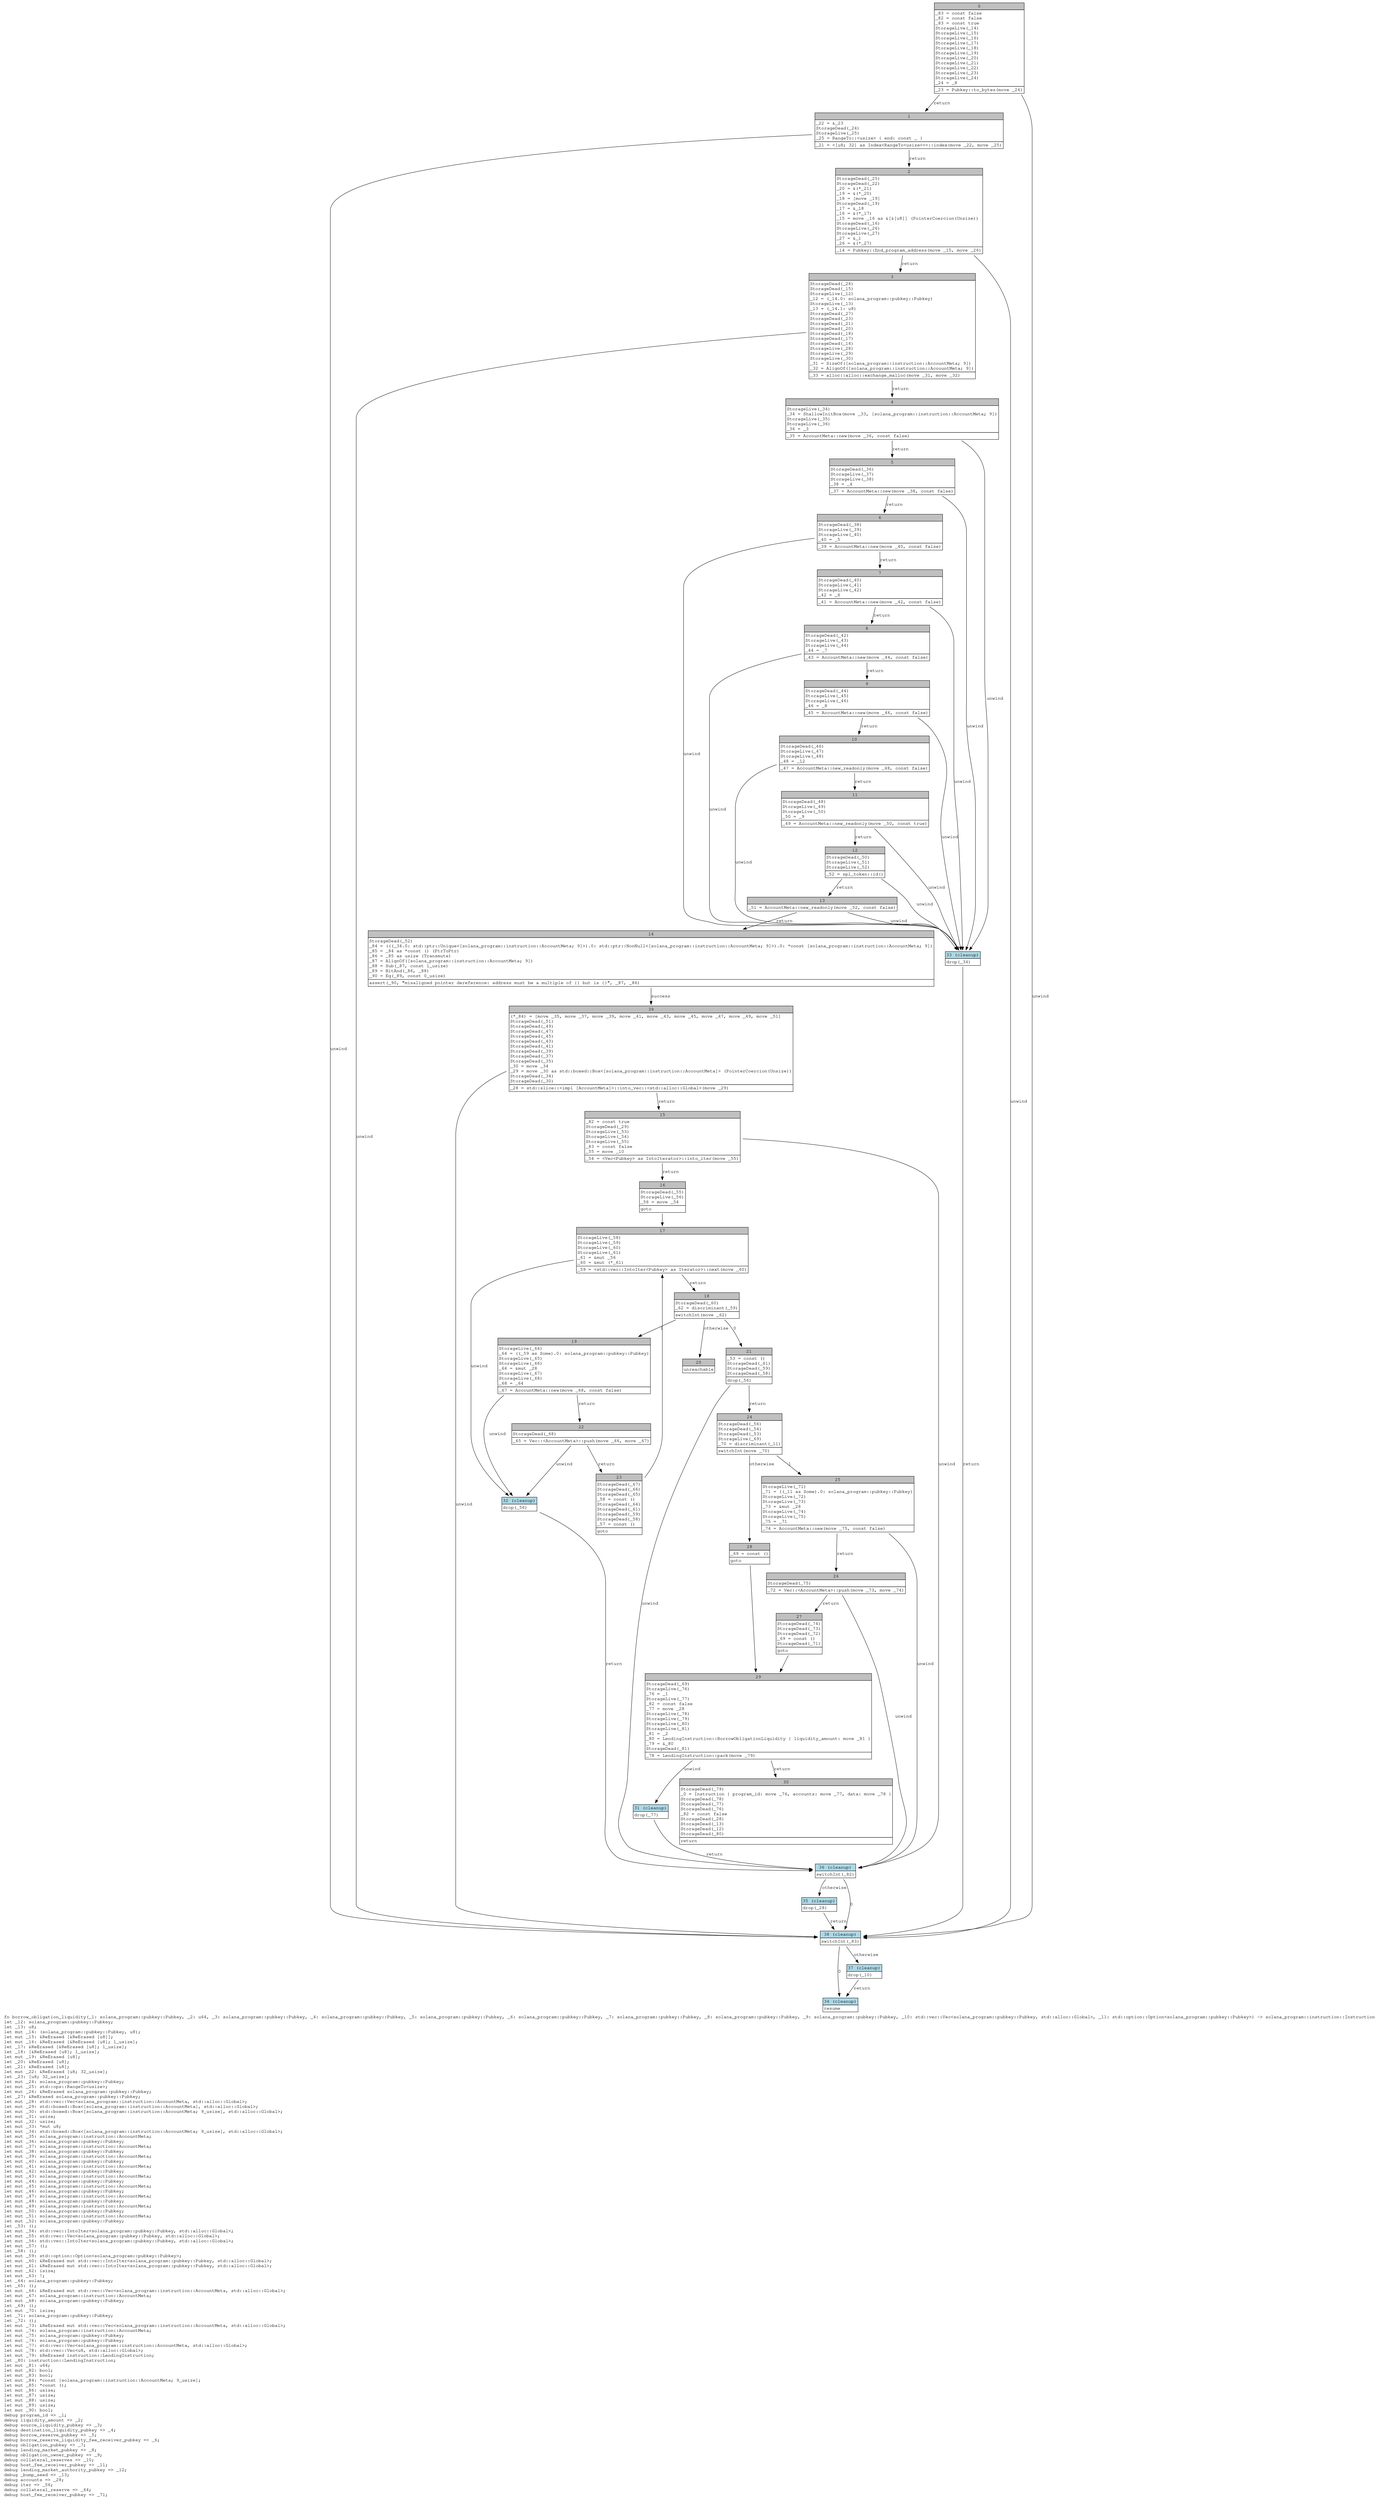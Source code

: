 digraph Mir_0_78 {
    graph [fontname="Courier, monospace"];
    node [fontname="Courier, monospace"];
    edge [fontname="Courier, monospace"];
    label=<fn borrow_obligation_liquidity(_1: solana_program::pubkey::Pubkey, _2: u64, _3: solana_program::pubkey::Pubkey, _4: solana_program::pubkey::Pubkey, _5: solana_program::pubkey::Pubkey, _6: solana_program::pubkey::Pubkey, _7: solana_program::pubkey::Pubkey, _8: solana_program::pubkey::Pubkey, _9: solana_program::pubkey::Pubkey, _10: std::vec::Vec&lt;solana_program::pubkey::Pubkey, std::alloc::Global&gt;, _11: std::option::Option&lt;solana_program::pubkey::Pubkey&gt;) -&gt; solana_program::instruction::Instruction<br align="left"/>let _12: solana_program::pubkey::Pubkey;<br align="left"/>let _13: u8;<br align="left"/>let mut _14: (solana_program::pubkey::Pubkey, u8);<br align="left"/>let mut _15: &amp;ReErased [&amp;ReErased [u8]];<br align="left"/>let mut _16: &amp;ReErased [&amp;ReErased [u8]; 1_usize];<br align="left"/>let _17: &amp;ReErased [&amp;ReErased [u8]; 1_usize];<br align="left"/>let _18: [&amp;ReErased [u8]; 1_usize];<br align="left"/>let mut _19: &amp;ReErased [u8];<br align="left"/>let _20: &amp;ReErased [u8];<br align="left"/>let _21: &amp;ReErased [u8];<br align="left"/>let mut _22: &amp;ReErased [u8; 32_usize];<br align="left"/>let _23: [u8; 32_usize];<br align="left"/>let mut _24: solana_program::pubkey::Pubkey;<br align="left"/>let mut _25: std::ops::RangeTo&lt;usize&gt;;<br align="left"/>let mut _26: &amp;ReErased solana_program::pubkey::Pubkey;<br align="left"/>let _27: &amp;ReErased solana_program::pubkey::Pubkey;<br align="left"/>let mut _28: std::vec::Vec&lt;solana_program::instruction::AccountMeta, std::alloc::Global&gt;;<br align="left"/>let mut _29: std::boxed::Box&lt;[solana_program::instruction::AccountMeta], std::alloc::Global&gt;;<br align="left"/>let mut _30: std::boxed::Box&lt;[solana_program::instruction::AccountMeta; 9_usize], std::alloc::Global&gt;;<br align="left"/>let mut _31: usize;<br align="left"/>let mut _32: usize;<br align="left"/>let mut _33: *mut u8;<br align="left"/>let mut _34: std::boxed::Box&lt;[solana_program::instruction::AccountMeta; 9_usize], std::alloc::Global&gt;;<br align="left"/>let mut _35: solana_program::instruction::AccountMeta;<br align="left"/>let mut _36: solana_program::pubkey::Pubkey;<br align="left"/>let mut _37: solana_program::instruction::AccountMeta;<br align="left"/>let mut _38: solana_program::pubkey::Pubkey;<br align="left"/>let mut _39: solana_program::instruction::AccountMeta;<br align="left"/>let mut _40: solana_program::pubkey::Pubkey;<br align="left"/>let mut _41: solana_program::instruction::AccountMeta;<br align="left"/>let mut _42: solana_program::pubkey::Pubkey;<br align="left"/>let mut _43: solana_program::instruction::AccountMeta;<br align="left"/>let mut _44: solana_program::pubkey::Pubkey;<br align="left"/>let mut _45: solana_program::instruction::AccountMeta;<br align="left"/>let mut _46: solana_program::pubkey::Pubkey;<br align="left"/>let mut _47: solana_program::instruction::AccountMeta;<br align="left"/>let mut _48: solana_program::pubkey::Pubkey;<br align="left"/>let mut _49: solana_program::instruction::AccountMeta;<br align="left"/>let mut _50: solana_program::pubkey::Pubkey;<br align="left"/>let mut _51: solana_program::instruction::AccountMeta;<br align="left"/>let mut _52: solana_program::pubkey::Pubkey;<br align="left"/>let _53: ();<br align="left"/>let mut _54: std::vec::IntoIter&lt;solana_program::pubkey::Pubkey, std::alloc::Global&gt;;<br align="left"/>let mut _55: std::vec::Vec&lt;solana_program::pubkey::Pubkey, std::alloc::Global&gt;;<br align="left"/>let mut _56: std::vec::IntoIter&lt;solana_program::pubkey::Pubkey, std::alloc::Global&gt;;<br align="left"/>let mut _57: ();<br align="left"/>let _58: ();<br align="left"/>let mut _59: std::option::Option&lt;solana_program::pubkey::Pubkey&gt;;<br align="left"/>let mut _60: &amp;ReErased mut std::vec::IntoIter&lt;solana_program::pubkey::Pubkey, std::alloc::Global&gt;;<br align="left"/>let mut _61: &amp;ReErased mut std::vec::IntoIter&lt;solana_program::pubkey::Pubkey, std::alloc::Global&gt;;<br align="left"/>let mut _62: isize;<br align="left"/>let mut _63: !;<br align="left"/>let _64: solana_program::pubkey::Pubkey;<br align="left"/>let _65: ();<br align="left"/>let mut _66: &amp;ReErased mut std::vec::Vec&lt;solana_program::instruction::AccountMeta, std::alloc::Global&gt;;<br align="left"/>let mut _67: solana_program::instruction::AccountMeta;<br align="left"/>let mut _68: solana_program::pubkey::Pubkey;<br align="left"/>let _69: ();<br align="left"/>let mut _70: isize;<br align="left"/>let _71: solana_program::pubkey::Pubkey;<br align="left"/>let _72: ();<br align="left"/>let mut _73: &amp;ReErased mut std::vec::Vec&lt;solana_program::instruction::AccountMeta, std::alloc::Global&gt;;<br align="left"/>let mut _74: solana_program::instruction::AccountMeta;<br align="left"/>let mut _75: solana_program::pubkey::Pubkey;<br align="left"/>let mut _76: solana_program::pubkey::Pubkey;<br align="left"/>let mut _77: std::vec::Vec&lt;solana_program::instruction::AccountMeta, std::alloc::Global&gt;;<br align="left"/>let mut _78: std::vec::Vec&lt;u8, std::alloc::Global&gt;;<br align="left"/>let mut _79: &amp;ReErased instruction::LendingInstruction;<br align="left"/>let _80: instruction::LendingInstruction;<br align="left"/>let mut _81: u64;<br align="left"/>let mut _82: bool;<br align="left"/>let mut _83: bool;<br align="left"/>let mut _84: *const [solana_program::instruction::AccountMeta; 9_usize];<br align="left"/>let mut _85: *const ();<br align="left"/>let mut _86: usize;<br align="left"/>let mut _87: usize;<br align="left"/>let mut _88: usize;<br align="left"/>let mut _89: usize;<br align="left"/>let mut _90: bool;<br align="left"/>debug program_id =&gt; _1;<br align="left"/>debug liquidity_amount =&gt; _2;<br align="left"/>debug source_liquidity_pubkey =&gt; _3;<br align="left"/>debug destination_liquidity_pubkey =&gt; _4;<br align="left"/>debug borrow_reserve_pubkey =&gt; _5;<br align="left"/>debug borrow_reserve_liquidity_fee_receiver_pubkey =&gt; _6;<br align="left"/>debug obligation_pubkey =&gt; _7;<br align="left"/>debug lending_market_pubkey =&gt; _8;<br align="left"/>debug obligation_owner_pubkey =&gt; _9;<br align="left"/>debug collateral_reserves =&gt; _10;<br align="left"/>debug host_fee_receiver_pubkey =&gt; _11;<br align="left"/>debug lending_market_authority_pubkey =&gt; _12;<br align="left"/>debug _bump_seed =&gt; _13;<br align="left"/>debug accounts =&gt; _28;<br align="left"/>debug iter =&gt; _56;<br align="left"/>debug collateral_reserve =&gt; _64;<br align="left"/>debug host_fee_receiver_pubkey =&gt; _71;<br align="left"/>>;
    bb0__0_78 [shape="none", label=<<table border="0" cellborder="1" cellspacing="0"><tr><td bgcolor="gray" align="center" colspan="1">0</td></tr><tr><td align="left" balign="left">_83 = const false<br/>_82 = const false<br/>_83 = const true<br/>StorageLive(_14)<br/>StorageLive(_15)<br/>StorageLive(_16)<br/>StorageLive(_17)<br/>StorageLive(_18)<br/>StorageLive(_19)<br/>StorageLive(_20)<br/>StorageLive(_21)<br/>StorageLive(_22)<br/>StorageLive(_23)<br/>StorageLive(_24)<br/>_24 = _8<br/></td></tr><tr><td align="left">_23 = Pubkey::to_bytes(move _24)</td></tr></table>>];
    bb1__0_78 [shape="none", label=<<table border="0" cellborder="1" cellspacing="0"><tr><td bgcolor="gray" align="center" colspan="1">1</td></tr><tr><td align="left" balign="left">_22 = &amp;_23<br/>StorageDead(_24)<br/>StorageLive(_25)<br/>_25 = RangeTo::&lt;usize&gt; { end: const _ }<br/></td></tr><tr><td align="left">_21 = &lt;[u8; 32] as Index&lt;RangeTo&lt;usize&gt;&gt;&gt;::index(move _22, move _25)</td></tr></table>>];
    bb2__0_78 [shape="none", label=<<table border="0" cellborder="1" cellspacing="0"><tr><td bgcolor="gray" align="center" colspan="1">2</td></tr><tr><td align="left" balign="left">StorageDead(_25)<br/>StorageDead(_22)<br/>_20 = &amp;(*_21)<br/>_19 = &amp;(*_20)<br/>_18 = [move _19]<br/>StorageDead(_19)<br/>_17 = &amp;_18<br/>_16 = &amp;(*_17)<br/>_15 = move _16 as &amp;[&amp;[u8]] (PointerCoercion(Unsize))<br/>StorageDead(_16)<br/>StorageLive(_26)<br/>StorageLive(_27)<br/>_27 = &amp;_1<br/>_26 = &amp;(*_27)<br/></td></tr><tr><td align="left">_14 = Pubkey::find_program_address(move _15, move _26)</td></tr></table>>];
    bb3__0_78 [shape="none", label=<<table border="0" cellborder="1" cellspacing="0"><tr><td bgcolor="gray" align="center" colspan="1">3</td></tr><tr><td align="left" balign="left">StorageDead(_26)<br/>StorageDead(_15)<br/>StorageLive(_12)<br/>_12 = (_14.0: solana_program::pubkey::Pubkey)<br/>StorageLive(_13)<br/>_13 = (_14.1: u8)<br/>StorageDead(_27)<br/>StorageDead(_23)<br/>StorageDead(_21)<br/>StorageDead(_20)<br/>StorageDead(_18)<br/>StorageDead(_17)<br/>StorageDead(_14)<br/>StorageLive(_28)<br/>StorageLive(_29)<br/>StorageLive(_30)<br/>_31 = SizeOf([solana_program::instruction::AccountMeta; 9])<br/>_32 = AlignOf([solana_program::instruction::AccountMeta; 9])<br/></td></tr><tr><td align="left">_33 = alloc::alloc::exchange_malloc(move _31, move _32)</td></tr></table>>];
    bb4__0_78 [shape="none", label=<<table border="0" cellborder="1" cellspacing="0"><tr><td bgcolor="gray" align="center" colspan="1">4</td></tr><tr><td align="left" balign="left">StorageLive(_34)<br/>_34 = ShallowInitBox(move _33, [solana_program::instruction::AccountMeta; 9])<br/>StorageLive(_35)<br/>StorageLive(_36)<br/>_36 = _3<br/></td></tr><tr><td align="left">_35 = AccountMeta::new(move _36, const false)</td></tr></table>>];
    bb5__0_78 [shape="none", label=<<table border="0" cellborder="1" cellspacing="0"><tr><td bgcolor="gray" align="center" colspan="1">5</td></tr><tr><td align="left" balign="left">StorageDead(_36)<br/>StorageLive(_37)<br/>StorageLive(_38)<br/>_38 = _4<br/></td></tr><tr><td align="left">_37 = AccountMeta::new(move _38, const false)</td></tr></table>>];
    bb6__0_78 [shape="none", label=<<table border="0" cellborder="1" cellspacing="0"><tr><td bgcolor="gray" align="center" colspan="1">6</td></tr><tr><td align="left" balign="left">StorageDead(_38)<br/>StorageLive(_39)<br/>StorageLive(_40)<br/>_40 = _5<br/></td></tr><tr><td align="left">_39 = AccountMeta::new(move _40, const false)</td></tr></table>>];
    bb7__0_78 [shape="none", label=<<table border="0" cellborder="1" cellspacing="0"><tr><td bgcolor="gray" align="center" colspan="1">7</td></tr><tr><td align="left" balign="left">StorageDead(_40)<br/>StorageLive(_41)<br/>StorageLive(_42)<br/>_42 = _6<br/></td></tr><tr><td align="left">_41 = AccountMeta::new(move _42, const false)</td></tr></table>>];
    bb8__0_78 [shape="none", label=<<table border="0" cellborder="1" cellspacing="0"><tr><td bgcolor="gray" align="center" colspan="1">8</td></tr><tr><td align="left" balign="left">StorageDead(_42)<br/>StorageLive(_43)<br/>StorageLive(_44)<br/>_44 = _7<br/></td></tr><tr><td align="left">_43 = AccountMeta::new(move _44, const false)</td></tr></table>>];
    bb9__0_78 [shape="none", label=<<table border="0" cellborder="1" cellspacing="0"><tr><td bgcolor="gray" align="center" colspan="1">9</td></tr><tr><td align="left" balign="left">StorageDead(_44)<br/>StorageLive(_45)<br/>StorageLive(_46)<br/>_46 = _8<br/></td></tr><tr><td align="left">_45 = AccountMeta::new(move _46, const false)</td></tr></table>>];
    bb10__0_78 [shape="none", label=<<table border="0" cellborder="1" cellspacing="0"><tr><td bgcolor="gray" align="center" colspan="1">10</td></tr><tr><td align="left" balign="left">StorageDead(_46)<br/>StorageLive(_47)<br/>StorageLive(_48)<br/>_48 = _12<br/></td></tr><tr><td align="left">_47 = AccountMeta::new_readonly(move _48, const false)</td></tr></table>>];
    bb11__0_78 [shape="none", label=<<table border="0" cellborder="1" cellspacing="0"><tr><td bgcolor="gray" align="center" colspan="1">11</td></tr><tr><td align="left" balign="left">StorageDead(_48)<br/>StorageLive(_49)<br/>StorageLive(_50)<br/>_50 = _9<br/></td></tr><tr><td align="left">_49 = AccountMeta::new_readonly(move _50, const true)</td></tr></table>>];
    bb12__0_78 [shape="none", label=<<table border="0" cellborder="1" cellspacing="0"><tr><td bgcolor="gray" align="center" colspan="1">12</td></tr><tr><td align="left" balign="left">StorageDead(_50)<br/>StorageLive(_51)<br/>StorageLive(_52)<br/></td></tr><tr><td align="left">_52 = spl_token::id()</td></tr></table>>];
    bb13__0_78 [shape="none", label=<<table border="0" cellborder="1" cellspacing="0"><tr><td bgcolor="gray" align="center" colspan="1">13</td></tr><tr><td align="left">_51 = AccountMeta::new_readonly(move _52, const false)</td></tr></table>>];
    bb14__0_78 [shape="none", label=<<table border="0" cellborder="1" cellspacing="0"><tr><td bgcolor="gray" align="center" colspan="1">14</td></tr><tr><td align="left" balign="left">StorageDead(_52)<br/>_84 = (((_34.0: std::ptr::Unique&lt;[solana_program::instruction::AccountMeta; 9]&gt;).0: std::ptr::NonNull&lt;[solana_program::instruction::AccountMeta; 9]&gt;).0: *const [solana_program::instruction::AccountMeta; 9])<br/>_85 = _84 as *const () (PtrToPtr)<br/>_86 = _85 as usize (Transmute)<br/>_87 = AlignOf([solana_program::instruction::AccountMeta; 9])<br/>_88 = Sub(_87, const 1_usize)<br/>_89 = BitAnd(_86, _88)<br/>_90 = Eq(_89, const 0_usize)<br/></td></tr><tr><td align="left">assert(_90, &quot;misaligned pointer dereference: address must be a multiple of {} but is {}&quot;, _87, _86)</td></tr></table>>];
    bb15__0_78 [shape="none", label=<<table border="0" cellborder="1" cellspacing="0"><tr><td bgcolor="gray" align="center" colspan="1">15</td></tr><tr><td align="left" balign="left">_82 = const true<br/>StorageDead(_29)<br/>StorageLive(_53)<br/>StorageLive(_54)<br/>StorageLive(_55)<br/>_83 = const false<br/>_55 = move _10<br/></td></tr><tr><td align="left">_54 = &lt;Vec&lt;Pubkey&gt; as IntoIterator&gt;::into_iter(move _55)</td></tr></table>>];
    bb16__0_78 [shape="none", label=<<table border="0" cellborder="1" cellspacing="0"><tr><td bgcolor="gray" align="center" colspan="1">16</td></tr><tr><td align="left" balign="left">StorageDead(_55)<br/>StorageLive(_56)<br/>_56 = move _54<br/></td></tr><tr><td align="left">goto</td></tr></table>>];
    bb17__0_78 [shape="none", label=<<table border="0" cellborder="1" cellspacing="0"><tr><td bgcolor="gray" align="center" colspan="1">17</td></tr><tr><td align="left" balign="left">StorageLive(_58)<br/>StorageLive(_59)<br/>StorageLive(_60)<br/>StorageLive(_61)<br/>_61 = &amp;mut _56<br/>_60 = &amp;mut (*_61)<br/></td></tr><tr><td align="left">_59 = &lt;std::vec::IntoIter&lt;Pubkey&gt; as Iterator&gt;::next(move _60)</td></tr></table>>];
    bb18__0_78 [shape="none", label=<<table border="0" cellborder="1" cellspacing="0"><tr><td bgcolor="gray" align="center" colspan="1">18</td></tr><tr><td align="left" balign="left">StorageDead(_60)<br/>_62 = discriminant(_59)<br/></td></tr><tr><td align="left">switchInt(move _62)</td></tr></table>>];
    bb19__0_78 [shape="none", label=<<table border="0" cellborder="1" cellspacing="0"><tr><td bgcolor="gray" align="center" colspan="1">19</td></tr><tr><td align="left" balign="left">StorageLive(_64)<br/>_64 = ((_59 as Some).0: solana_program::pubkey::Pubkey)<br/>StorageLive(_65)<br/>StorageLive(_66)<br/>_66 = &amp;mut _28<br/>StorageLive(_67)<br/>StorageLive(_68)<br/>_68 = _64<br/></td></tr><tr><td align="left">_67 = AccountMeta::new(move _68, const false)</td></tr></table>>];
    bb20__0_78 [shape="none", label=<<table border="0" cellborder="1" cellspacing="0"><tr><td bgcolor="gray" align="center" colspan="1">20</td></tr><tr><td align="left">unreachable</td></tr></table>>];
    bb21__0_78 [shape="none", label=<<table border="0" cellborder="1" cellspacing="0"><tr><td bgcolor="gray" align="center" colspan="1">21</td></tr><tr><td align="left" balign="left">_53 = const ()<br/>StorageDead(_61)<br/>StorageDead(_59)<br/>StorageDead(_58)<br/></td></tr><tr><td align="left">drop(_56)</td></tr></table>>];
    bb22__0_78 [shape="none", label=<<table border="0" cellborder="1" cellspacing="0"><tr><td bgcolor="gray" align="center" colspan="1">22</td></tr><tr><td align="left" balign="left">StorageDead(_68)<br/></td></tr><tr><td align="left">_65 = Vec::&lt;AccountMeta&gt;::push(move _66, move _67)</td></tr></table>>];
    bb23__0_78 [shape="none", label=<<table border="0" cellborder="1" cellspacing="0"><tr><td bgcolor="gray" align="center" colspan="1">23</td></tr><tr><td align="left" balign="left">StorageDead(_67)<br/>StorageDead(_66)<br/>StorageDead(_65)<br/>_58 = const ()<br/>StorageDead(_64)<br/>StorageDead(_61)<br/>StorageDead(_59)<br/>StorageDead(_58)<br/>_57 = const ()<br/></td></tr><tr><td align="left">goto</td></tr></table>>];
    bb24__0_78 [shape="none", label=<<table border="0" cellborder="1" cellspacing="0"><tr><td bgcolor="gray" align="center" colspan="1">24</td></tr><tr><td align="left" balign="left">StorageDead(_56)<br/>StorageDead(_54)<br/>StorageDead(_53)<br/>StorageLive(_69)<br/>_70 = discriminant(_11)<br/></td></tr><tr><td align="left">switchInt(move _70)</td></tr></table>>];
    bb25__0_78 [shape="none", label=<<table border="0" cellborder="1" cellspacing="0"><tr><td bgcolor="gray" align="center" colspan="1">25</td></tr><tr><td align="left" balign="left">StorageLive(_71)<br/>_71 = ((_11 as Some).0: solana_program::pubkey::Pubkey)<br/>StorageLive(_72)<br/>StorageLive(_73)<br/>_73 = &amp;mut _28<br/>StorageLive(_74)<br/>StorageLive(_75)<br/>_75 = _71<br/></td></tr><tr><td align="left">_74 = AccountMeta::new(move _75, const false)</td></tr></table>>];
    bb26__0_78 [shape="none", label=<<table border="0" cellborder="1" cellspacing="0"><tr><td bgcolor="gray" align="center" colspan="1">26</td></tr><tr><td align="left" balign="left">StorageDead(_75)<br/></td></tr><tr><td align="left">_72 = Vec::&lt;AccountMeta&gt;::push(move _73, move _74)</td></tr></table>>];
    bb27__0_78 [shape="none", label=<<table border="0" cellborder="1" cellspacing="0"><tr><td bgcolor="gray" align="center" colspan="1">27</td></tr><tr><td align="left" balign="left">StorageDead(_74)<br/>StorageDead(_73)<br/>StorageDead(_72)<br/>_69 = const ()<br/>StorageDead(_71)<br/></td></tr><tr><td align="left">goto</td></tr></table>>];
    bb28__0_78 [shape="none", label=<<table border="0" cellborder="1" cellspacing="0"><tr><td bgcolor="gray" align="center" colspan="1">28</td></tr><tr><td align="left" balign="left">_69 = const ()<br/></td></tr><tr><td align="left">goto</td></tr></table>>];
    bb29__0_78 [shape="none", label=<<table border="0" cellborder="1" cellspacing="0"><tr><td bgcolor="gray" align="center" colspan="1">29</td></tr><tr><td align="left" balign="left">StorageDead(_69)<br/>StorageLive(_76)<br/>_76 = _1<br/>StorageLive(_77)<br/>_82 = const false<br/>_77 = move _28<br/>StorageLive(_78)<br/>StorageLive(_79)<br/>StorageLive(_80)<br/>StorageLive(_81)<br/>_81 = _2<br/>_80 = LendingInstruction::BorrowObligationLiquidity { liquidity_amount: move _81 }<br/>_79 = &amp;_80<br/>StorageDead(_81)<br/></td></tr><tr><td align="left">_78 = LendingInstruction::pack(move _79)</td></tr></table>>];
    bb30__0_78 [shape="none", label=<<table border="0" cellborder="1" cellspacing="0"><tr><td bgcolor="gray" align="center" colspan="1">30</td></tr><tr><td align="left" balign="left">StorageDead(_79)<br/>_0 = Instruction { program_id: move _76, accounts: move _77, data: move _78 }<br/>StorageDead(_78)<br/>StorageDead(_77)<br/>StorageDead(_76)<br/>_82 = const false<br/>StorageDead(_28)<br/>StorageDead(_13)<br/>StorageDead(_12)<br/>StorageDead(_80)<br/></td></tr><tr><td align="left">return</td></tr></table>>];
    bb31__0_78 [shape="none", label=<<table border="0" cellborder="1" cellspacing="0"><tr><td bgcolor="lightblue" align="center" colspan="1">31 (cleanup)</td></tr><tr><td align="left">drop(_77)</td></tr></table>>];
    bb32__0_78 [shape="none", label=<<table border="0" cellborder="1" cellspacing="0"><tr><td bgcolor="lightblue" align="center" colspan="1">32 (cleanup)</td></tr><tr><td align="left">drop(_56)</td></tr></table>>];
    bb33__0_78 [shape="none", label=<<table border="0" cellborder="1" cellspacing="0"><tr><td bgcolor="lightblue" align="center" colspan="1">33 (cleanup)</td></tr><tr><td align="left">drop(_34)</td></tr></table>>];
    bb34__0_78 [shape="none", label=<<table border="0" cellborder="1" cellspacing="0"><tr><td bgcolor="lightblue" align="center" colspan="1">34 (cleanup)</td></tr><tr><td align="left">resume</td></tr></table>>];
    bb35__0_78 [shape="none", label=<<table border="0" cellborder="1" cellspacing="0"><tr><td bgcolor="lightblue" align="center" colspan="1">35 (cleanup)</td></tr><tr><td align="left">drop(_28)</td></tr></table>>];
    bb36__0_78 [shape="none", label=<<table border="0" cellborder="1" cellspacing="0"><tr><td bgcolor="lightblue" align="center" colspan="1">36 (cleanup)</td></tr><tr><td align="left">switchInt(_82)</td></tr></table>>];
    bb37__0_78 [shape="none", label=<<table border="0" cellborder="1" cellspacing="0"><tr><td bgcolor="lightblue" align="center" colspan="1">37 (cleanup)</td></tr><tr><td align="left">drop(_10)</td></tr></table>>];
    bb38__0_78 [shape="none", label=<<table border="0" cellborder="1" cellspacing="0"><tr><td bgcolor="lightblue" align="center" colspan="1">38 (cleanup)</td></tr><tr><td align="left">switchInt(_83)</td></tr></table>>];
    bb39__0_78 [shape="none", label=<<table border="0" cellborder="1" cellspacing="0"><tr><td bgcolor="gray" align="center" colspan="1">39</td></tr><tr><td align="left" balign="left">(*_84) = [move _35, move _37, move _39, move _41, move _43, move _45, move _47, move _49, move _51]<br/>StorageDead(_51)<br/>StorageDead(_49)<br/>StorageDead(_47)<br/>StorageDead(_45)<br/>StorageDead(_43)<br/>StorageDead(_41)<br/>StorageDead(_39)<br/>StorageDead(_37)<br/>StorageDead(_35)<br/>_30 = move _34<br/>_29 = move _30 as std::boxed::Box&lt;[solana_program::instruction::AccountMeta]&gt; (PointerCoercion(Unsize))<br/>StorageDead(_34)<br/>StorageDead(_30)<br/></td></tr><tr><td align="left">_28 = std::slice::&lt;impl [AccountMeta]&gt;::into_vec::&lt;std::alloc::Global&gt;(move _29)</td></tr></table>>];
    bb0__0_78 -> bb1__0_78 [label="return"];
    bb0__0_78 -> bb38__0_78 [label="unwind"];
    bb1__0_78 -> bb2__0_78 [label="return"];
    bb1__0_78 -> bb38__0_78 [label="unwind"];
    bb2__0_78 -> bb3__0_78 [label="return"];
    bb2__0_78 -> bb38__0_78 [label="unwind"];
    bb3__0_78 -> bb4__0_78 [label="return"];
    bb3__0_78 -> bb38__0_78 [label="unwind"];
    bb4__0_78 -> bb5__0_78 [label="return"];
    bb4__0_78 -> bb33__0_78 [label="unwind"];
    bb5__0_78 -> bb6__0_78 [label="return"];
    bb5__0_78 -> bb33__0_78 [label="unwind"];
    bb6__0_78 -> bb7__0_78 [label="return"];
    bb6__0_78 -> bb33__0_78 [label="unwind"];
    bb7__0_78 -> bb8__0_78 [label="return"];
    bb7__0_78 -> bb33__0_78 [label="unwind"];
    bb8__0_78 -> bb9__0_78 [label="return"];
    bb8__0_78 -> bb33__0_78 [label="unwind"];
    bb9__0_78 -> bb10__0_78 [label="return"];
    bb9__0_78 -> bb33__0_78 [label="unwind"];
    bb10__0_78 -> bb11__0_78 [label="return"];
    bb10__0_78 -> bb33__0_78 [label="unwind"];
    bb11__0_78 -> bb12__0_78 [label="return"];
    bb11__0_78 -> bb33__0_78 [label="unwind"];
    bb12__0_78 -> bb13__0_78 [label="return"];
    bb12__0_78 -> bb33__0_78 [label="unwind"];
    bb13__0_78 -> bb14__0_78 [label="return"];
    bb13__0_78 -> bb33__0_78 [label="unwind"];
    bb14__0_78 -> bb39__0_78 [label="success"];
    bb15__0_78 -> bb16__0_78 [label="return"];
    bb15__0_78 -> bb36__0_78 [label="unwind"];
    bb16__0_78 -> bb17__0_78 [label=""];
    bb17__0_78 -> bb18__0_78 [label="return"];
    bb17__0_78 -> bb32__0_78 [label="unwind"];
    bb18__0_78 -> bb21__0_78 [label="0"];
    bb18__0_78 -> bb19__0_78 [label="1"];
    bb18__0_78 -> bb20__0_78 [label="otherwise"];
    bb19__0_78 -> bb22__0_78 [label="return"];
    bb19__0_78 -> bb32__0_78 [label="unwind"];
    bb21__0_78 -> bb24__0_78 [label="return"];
    bb21__0_78 -> bb36__0_78 [label="unwind"];
    bb22__0_78 -> bb23__0_78 [label="return"];
    bb22__0_78 -> bb32__0_78 [label="unwind"];
    bb23__0_78 -> bb17__0_78 [label=""];
    bb24__0_78 -> bb25__0_78 [label="1"];
    bb24__0_78 -> bb28__0_78 [label="otherwise"];
    bb25__0_78 -> bb26__0_78 [label="return"];
    bb25__0_78 -> bb36__0_78 [label="unwind"];
    bb26__0_78 -> bb27__0_78 [label="return"];
    bb26__0_78 -> bb36__0_78 [label="unwind"];
    bb27__0_78 -> bb29__0_78 [label=""];
    bb28__0_78 -> bb29__0_78 [label=""];
    bb29__0_78 -> bb30__0_78 [label="return"];
    bb29__0_78 -> bb31__0_78 [label="unwind"];
    bb31__0_78 -> bb36__0_78 [label="return"];
    bb32__0_78 -> bb36__0_78 [label="return"];
    bb33__0_78 -> bb38__0_78 [label="return"];
    bb35__0_78 -> bb38__0_78 [label="return"];
    bb36__0_78 -> bb38__0_78 [label="0"];
    bb36__0_78 -> bb35__0_78 [label="otherwise"];
    bb37__0_78 -> bb34__0_78 [label="return"];
    bb38__0_78 -> bb34__0_78 [label="0"];
    bb38__0_78 -> bb37__0_78 [label="otherwise"];
    bb39__0_78 -> bb15__0_78 [label="return"];
    bb39__0_78 -> bb38__0_78 [label="unwind"];
}
